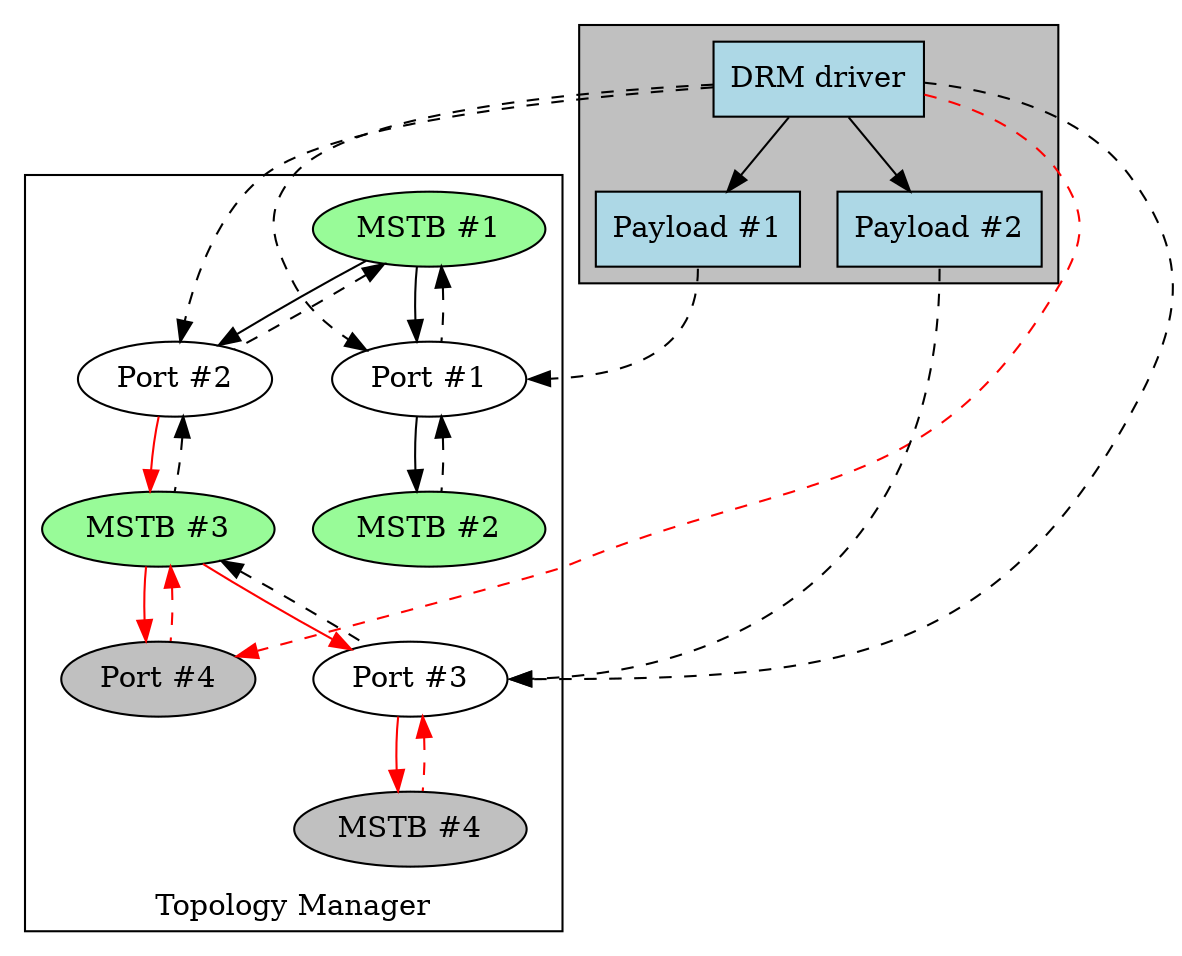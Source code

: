 digraph T {
    /* Make sure our payloads are always drawn below the driver yesde */
    subgraph cluster_driver {
        fillcolor = grey;
        style = filled;
        driver -> {payload1, payload2} [dir=yesne];
    }

    /* Driver malloc references */
    edge [style=dashed];
    driver -> port1;
    driver -> port2;
    driver -> port3:e;
    driver -> port4 [color=red];

    payload1:s -> port1:e;
    payload2:s -> port3:e;
    edge [style=""];

    subgraph cluster_topology {
        label="Topology Manager";
        labelloc=bottom;

        /* Topology references */
        mstb1 -> {port1, port2};
        port1 -> mstb2;
        edge [color=red];
        port2 -> mstb3 -> {port3, port4};
        port3 -> mstb4;
        edge [color=""];

        /* Malloc references */
        edge [style=dashed;dir=back];
        mstb1 -> {port1, port2};
        port1 -> mstb2;
        port2 -> mstb3 -> port3;
        edge [color=red];
        mstb3 -> port4;
        port3 -> mstb4;
    }

    mstb1 [label="MSTB #1";style=filled;fillcolor=palegreen];
    mstb2 [label="MSTB #2";style=filled;fillcolor=palegreen];
    mstb3 [label="MSTB #3";style=filled;fillcolor=palegreen];
    mstb4 [label="MSTB #4";style=filled;fillcolor=grey];

    port1 [label="Port #1"];
    port2 [label="Port #2"];
    port3 [label="Port #3"];
    port4 [label="Port #4";style=filled;fillcolor=grey];

    driver [label="DRM driver";style=filled;shape=box;fillcolor=lightblue];

    payload1 [label="Payload #1";style=filled;shape=box;fillcolor=lightblue];
    payload2 [label="Payload #2";style=filled;shape=box;fillcolor=lightblue];
}
